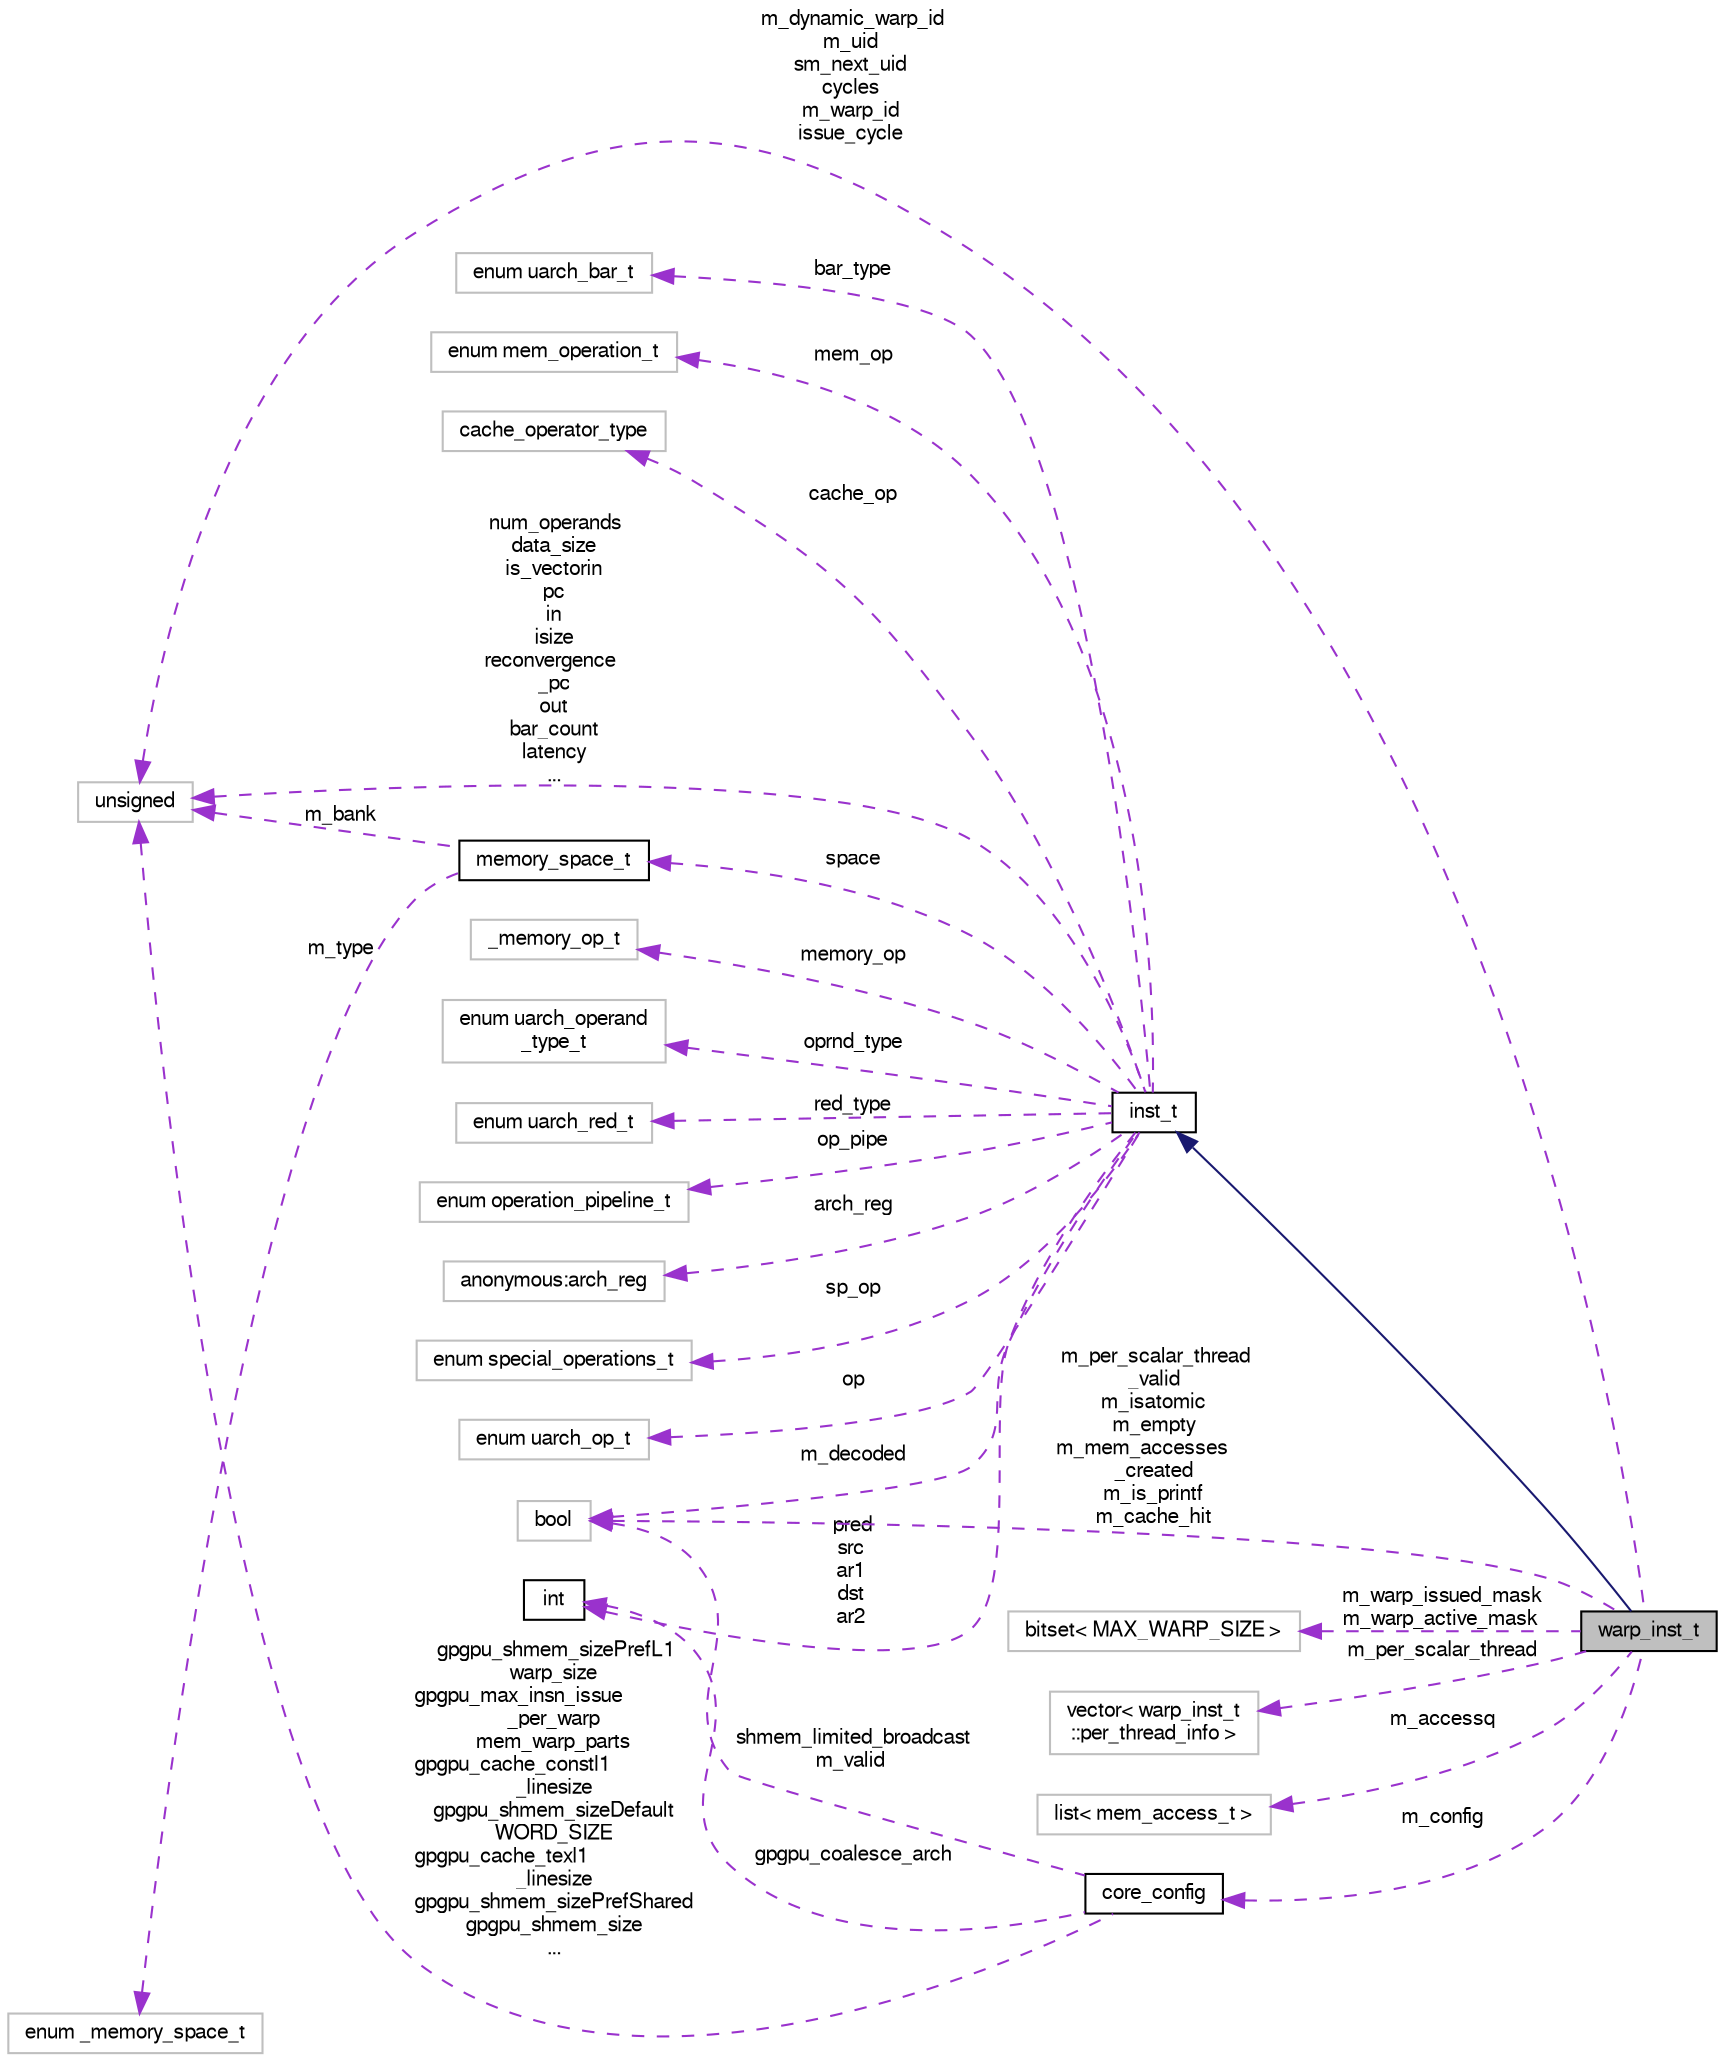 digraph "warp_inst_t"
{
  bgcolor="transparent";
  edge [fontname="FreeSans",fontsize="10",labelfontname="FreeSans",labelfontsize="10"];
  node [fontname="FreeSans",fontsize="10",shape=record];
  rankdir="LR";
  Node3 [label="warp_inst_t",height=0.2,width=0.4,color="black", fillcolor="grey75", style="filled", fontcolor="black"];
  Node4 -> Node3 [dir="back",color="midnightblue",fontsize="10",style="solid",fontname="FreeSans"];
  Node4 [label="inst_t",height=0.2,width=0.4,color="black",URL="$classinst__t.html"];
  Node5 -> Node4 [dir="back",color="darkorchid3",fontsize="10",style="dashed",label=" arch_reg" ,fontname="FreeSans"];
  Node5 [label="anonymous:arch_reg",height=0.2,width=0.4,color="grey75"];
  Node6 -> Node4 [dir="back",color="darkorchid3",fontsize="10",style="dashed",label=" sp_op" ,fontname="FreeSans"];
  Node6 [label="enum special_operations_t",height=0.2,width=0.4,color="grey75"];
  Node7 -> Node4 [dir="back",color="darkorchid3",fontsize="10",style="dashed",label=" op" ,fontname="FreeSans"];
  Node7 [label="enum uarch_op_t",height=0.2,width=0.4,color="grey75"];
  Node8 -> Node4 [dir="back",color="darkorchid3",fontsize="10",style="dashed",label=" bar_type" ,fontname="FreeSans"];
  Node8 [label="enum uarch_bar_t",height=0.2,width=0.4,color="grey75"];
  Node9 -> Node4 [dir="back",color="darkorchid3",fontsize="10",style="dashed",label=" mem_op" ,fontname="FreeSans"];
  Node9 [label="enum mem_operation_t",height=0.2,width=0.4,color="grey75"];
  Node10 -> Node4 [dir="back",color="darkorchid3",fontsize="10",style="dashed",label=" cache_op" ,fontname="FreeSans"];
  Node10 [label="cache_operator_type",height=0.2,width=0.4,color="grey75"];
  Node11 -> Node4 [dir="back",color="darkorchid3",fontsize="10",style="dashed",label=" space" ,fontname="FreeSans"];
  Node11 [label="memory_space_t",height=0.2,width=0.4,color="black",URL="$classmemory__space__t.html"];
  Node12 -> Node11 [dir="back",color="darkorchid3",fontsize="10",style="dashed",label=" m_type" ,fontname="FreeSans"];
  Node12 [label="enum _memory_space_t",height=0.2,width=0.4,color="grey75"];
  Node13 -> Node11 [dir="back",color="darkorchid3",fontsize="10",style="dashed",label=" m_bank" ,fontname="FreeSans"];
  Node13 [label="unsigned",height=0.2,width=0.4,color="grey75"];
  Node14 -> Node4 [dir="back",color="darkorchid3",fontsize="10",style="dashed",label=" pred\nsrc\nar1\ndst\nar2" ,fontname="FreeSans"];
  Node14 [label="int",height=0.2,width=0.4,color="black",URL="$classint.html"];
  Node15 -> Node4 [dir="back",color="darkorchid3",fontsize="10",style="dashed",label=" memory_op" ,fontname="FreeSans"];
  Node15 [label="_memory_op_t",height=0.2,width=0.4,color="grey75"];
  Node16 -> Node4 [dir="back",color="darkorchid3",fontsize="10",style="dashed",label=" m_decoded" ,fontname="FreeSans"];
  Node16 [label="bool",height=0.2,width=0.4,color="grey75"];
  Node17 -> Node4 [dir="back",color="darkorchid3",fontsize="10",style="dashed",label=" oprnd_type" ,fontname="FreeSans"];
  Node17 [label="enum uarch_operand\l_type_t",height=0.2,width=0.4,color="grey75"];
  Node18 -> Node4 [dir="back",color="darkorchid3",fontsize="10",style="dashed",label=" red_type" ,fontname="FreeSans"];
  Node18 [label="enum uarch_red_t",height=0.2,width=0.4,color="grey75"];
  Node13 -> Node4 [dir="back",color="darkorchid3",fontsize="10",style="dashed",label=" num_operands\ndata_size\nis_vectorin\npc\nin\nisize\nreconvergence\l_pc\nout\nbar_count\nlatency\n..." ,fontname="FreeSans"];
  Node19 -> Node4 [dir="back",color="darkorchid3",fontsize="10",style="dashed",label=" op_pipe" ,fontname="FreeSans"];
  Node19 [label="enum operation_pipeline_t",height=0.2,width=0.4,color="grey75"];
  Node20 -> Node3 [dir="back",color="darkorchid3",fontsize="10",style="dashed",label=" m_warp_issued_mask\nm_warp_active_mask" ,fontname="FreeSans"];
  Node20 [label="bitset\< MAX_WARP_SIZE \>",height=0.2,width=0.4,color="grey75"];
  Node21 -> Node3 [dir="back",color="darkorchid3",fontsize="10",style="dashed",label=" m_per_scalar_thread" ,fontname="FreeSans"];
  Node21 [label="vector\< warp_inst_t\l::per_thread_info \>",height=0.2,width=0.4,color="grey75"];
  Node22 -> Node3 [dir="back",color="darkorchid3",fontsize="10",style="dashed",label=" m_accessq" ,fontname="FreeSans"];
  Node22 [label="list\< mem_access_t \>",height=0.2,width=0.4,color="grey75"];
  Node23 -> Node3 [dir="back",color="darkorchid3",fontsize="10",style="dashed",label=" m_config" ,fontname="FreeSans"];
  Node23 [label="core_config",height=0.2,width=0.4,color="black",URL="$structcore__config.html"];
  Node14 -> Node23 [dir="back",color="darkorchid3",fontsize="10",style="dashed",label=" gpgpu_coalesce_arch" ,fontname="FreeSans"];
  Node16 -> Node23 [dir="back",color="darkorchid3",fontsize="10",style="dashed",label=" shmem_limited_broadcast\nm_valid" ,fontname="FreeSans"];
  Node13 -> Node23 [dir="back",color="darkorchid3",fontsize="10",style="dashed",label=" gpgpu_shmem_sizePrefL1\nwarp_size\ngpgpu_max_insn_issue\l_per_warp\nmem_warp_parts\ngpgpu_cache_constl1\l_linesize\ngpgpu_shmem_sizeDefault\nWORD_SIZE\ngpgpu_cache_texl1\l_linesize\ngpgpu_shmem_sizePrefShared\ngpgpu_shmem_size\n..." ,fontname="FreeSans"];
  Node16 -> Node3 [dir="back",color="darkorchid3",fontsize="10",style="dashed",label=" m_per_scalar_thread\l_valid\nm_isatomic\nm_empty\nm_mem_accesses\l_created\nm_is_printf\nm_cache_hit" ,fontname="FreeSans"];
  Node13 -> Node3 [dir="back",color="darkorchid3",fontsize="10",style="dashed",label=" m_dynamic_warp_id\nm_uid\nsm_next_uid\ncycles\nm_warp_id\nissue_cycle" ,fontname="FreeSans"];
}
